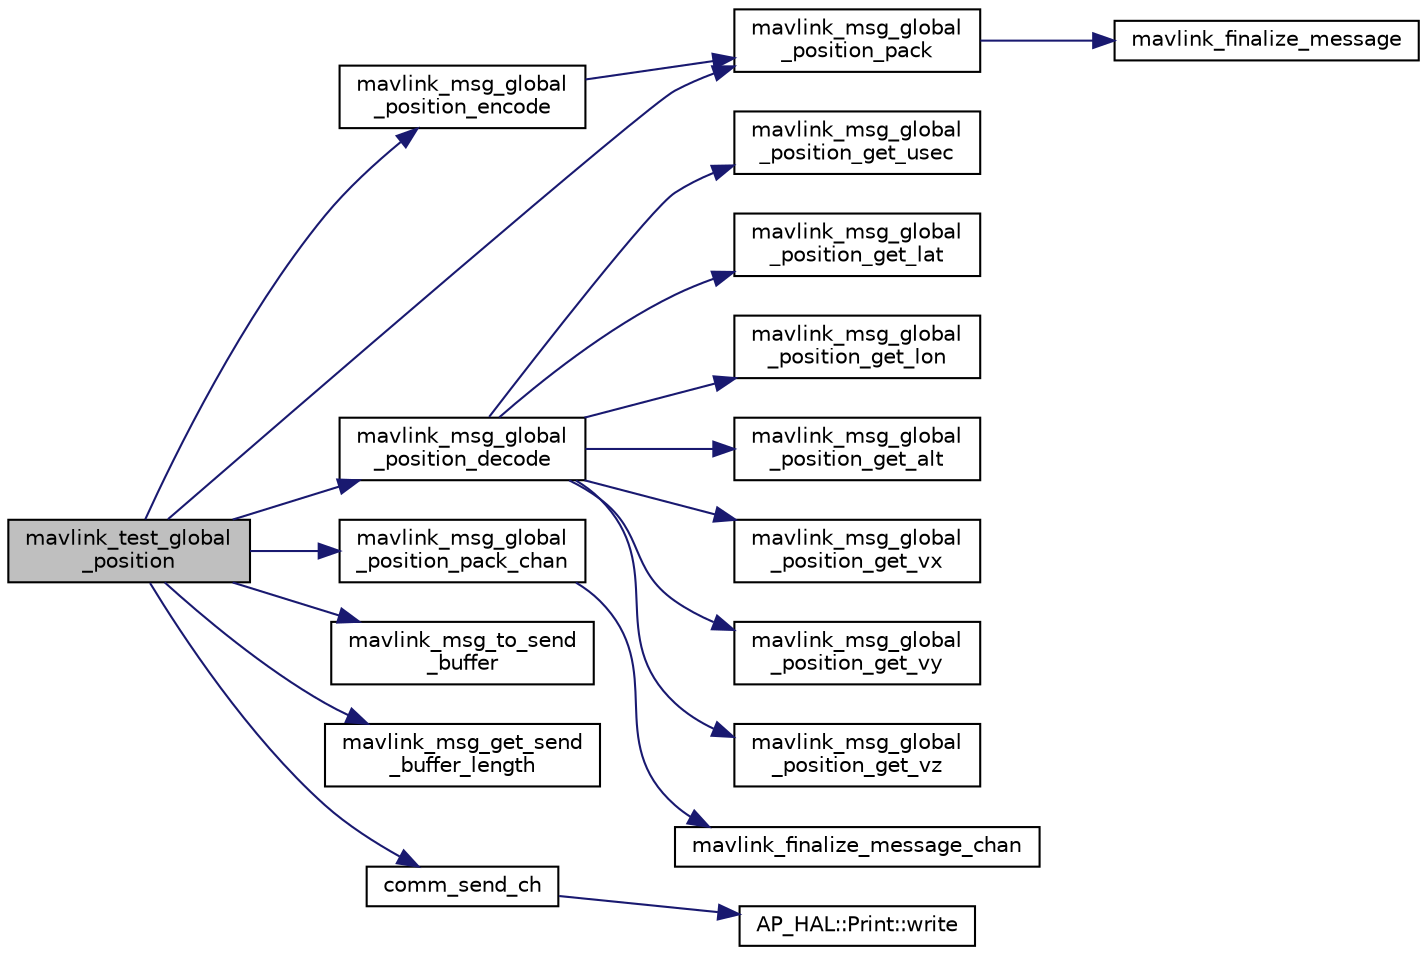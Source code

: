 digraph "mavlink_test_global_position"
{
 // INTERACTIVE_SVG=YES
  edge [fontname="Helvetica",fontsize="10",labelfontname="Helvetica",labelfontsize="10"];
  node [fontname="Helvetica",fontsize="10",shape=record];
  rankdir="LR";
  Node1 [label="mavlink_test_global\l_position",height=0.2,width=0.4,color="black", fillcolor="grey75", style="filled" fontcolor="black"];
  Node1 -> Node2 [color="midnightblue",fontsize="10",style="solid",fontname="Helvetica"];
  Node2 [label="mavlink_msg_global\l_position_encode",height=0.2,width=0.4,color="black", fillcolor="white", style="filled",URL="$mavlink__msg__global__position_8h.html#abc52dbd6ea8cfde240c1befa8a4fe014",tooltip="Encode a global_position struct into a message. "];
  Node2 -> Node3 [color="midnightblue",fontsize="10",style="solid",fontname="Helvetica"];
  Node3 [label="mavlink_msg_global\l_position_pack",height=0.2,width=0.4,color="black", fillcolor="white", style="filled",URL="$mavlink__msg__global__position_8h.html#a9d111a917c7b12cedaf5d13c97f93b75",tooltip="Pack a global_position message. "];
  Node3 -> Node4 [color="midnightblue",fontsize="10",style="solid",fontname="Helvetica"];
  Node4 [label="mavlink_finalize_message",height=0.2,width=0.4,color="black", fillcolor="white", style="filled",URL="$v0_89_2mavlink__helpers_8h.html#af3bea083c5ec83f5b6570b2bd4a817d0",tooltip="Finalize a MAVLink message with MAVLINK_COMM_0 as default channel. "];
  Node1 -> Node5 [color="midnightblue",fontsize="10",style="solid",fontname="Helvetica"];
  Node5 [label="mavlink_msg_global\l_position_decode",height=0.2,width=0.4,color="black", fillcolor="white", style="filled",URL="$mavlink__msg__global__position_8h.html#ad1faf3c5c70b9fd483701b021ca0fdec",tooltip="Decode a global_position message into a struct. "];
  Node5 -> Node6 [color="midnightblue",fontsize="10",style="solid",fontname="Helvetica"];
  Node6 [label="mavlink_msg_global\l_position_get_usec",height=0.2,width=0.4,color="black", fillcolor="white", style="filled",URL="$mavlink__msg__global__position_8h.html#a75903c018ed37ccbb6605d9e863c63ca",tooltip="Send a global_position message. "];
  Node5 -> Node7 [color="midnightblue",fontsize="10",style="solid",fontname="Helvetica"];
  Node7 [label="mavlink_msg_global\l_position_get_lat",height=0.2,width=0.4,color="black", fillcolor="white", style="filled",URL="$mavlink__msg__global__position_8h.html#a3b0e7ad7e3c0a55d6bd7410b806615ee",tooltip="Get field lat from global_position message. "];
  Node5 -> Node8 [color="midnightblue",fontsize="10",style="solid",fontname="Helvetica"];
  Node8 [label="mavlink_msg_global\l_position_get_lon",height=0.2,width=0.4,color="black", fillcolor="white", style="filled",URL="$mavlink__msg__global__position_8h.html#a197b062d290f7a23c461d24c38aae296",tooltip="Get field lon from global_position message. "];
  Node5 -> Node9 [color="midnightblue",fontsize="10",style="solid",fontname="Helvetica"];
  Node9 [label="mavlink_msg_global\l_position_get_alt",height=0.2,width=0.4,color="black", fillcolor="white", style="filled",URL="$mavlink__msg__global__position_8h.html#a5ac6f2a0518c0cce411e46141e0cfe4f",tooltip="Get field alt from global_position message. "];
  Node5 -> Node10 [color="midnightblue",fontsize="10",style="solid",fontname="Helvetica"];
  Node10 [label="mavlink_msg_global\l_position_get_vx",height=0.2,width=0.4,color="black", fillcolor="white", style="filled",URL="$mavlink__msg__global__position_8h.html#aeb6622e6e12105daa5a82d7375113c58",tooltip="Get field vx from global_position message. "];
  Node5 -> Node11 [color="midnightblue",fontsize="10",style="solid",fontname="Helvetica"];
  Node11 [label="mavlink_msg_global\l_position_get_vy",height=0.2,width=0.4,color="black", fillcolor="white", style="filled",URL="$mavlink__msg__global__position_8h.html#a90c2088aefeb24e4e83b6982d5b566a3",tooltip="Get field vy from global_position message. "];
  Node5 -> Node12 [color="midnightblue",fontsize="10",style="solid",fontname="Helvetica"];
  Node12 [label="mavlink_msg_global\l_position_get_vz",height=0.2,width=0.4,color="black", fillcolor="white", style="filled",URL="$mavlink__msg__global__position_8h.html#a717edfee78c06d8f291583b31cc7f4d3",tooltip="Get field vz from global_position message. "];
  Node1 -> Node3 [color="midnightblue",fontsize="10",style="solid",fontname="Helvetica"];
  Node1 -> Node13 [color="midnightblue",fontsize="10",style="solid",fontname="Helvetica"];
  Node13 [label="mavlink_msg_global\l_position_pack_chan",height=0.2,width=0.4,color="black", fillcolor="white", style="filled",URL="$mavlink__msg__global__position_8h.html#a013761ac0da15051ac9875663b5eb9b6",tooltip="Pack a global_position message on a channel. "];
  Node13 -> Node14 [color="midnightblue",fontsize="10",style="solid",fontname="Helvetica"];
  Node14 [label="mavlink_finalize_message_chan",height=0.2,width=0.4,color="black", fillcolor="white", style="filled",URL="$v0_89_2mavlink__helpers_8h.html#aa66131138fc02101dcc73b4b556ab422",tooltip="Finalize a MAVLink message with channel assignment. "];
  Node1 -> Node15 [color="midnightblue",fontsize="10",style="solid",fontname="Helvetica"];
  Node15 [label="mavlink_msg_to_send\l_buffer",height=0.2,width=0.4,color="black", fillcolor="white", style="filled",URL="$v0_89_2mavlink__helpers_8h.html#afea0a9befa84822fd62c2899ea0d849e",tooltip="Pack a message to send it over a serial byte stream. "];
  Node1 -> Node16 [color="midnightblue",fontsize="10",style="solid",fontname="Helvetica"];
  Node16 [label="mavlink_msg_get_send\l_buffer_length",height=0.2,width=0.4,color="black", fillcolor="white", style="filled",URL="$v0_89_2protocol_8h.html#aa86c08f27aabb7a2e12a67f189f590c8",tooltip="Get the required buffer size for this message. "];
  Node1 -> Node17 [color="midnightblue",fontsize="10",style="solid",fontname="Helvetica"];
  Node17 [label="comm_send_ch",height=0.2,width=0.4,color="black", fillcolor="white", style="filled",URL="$GCS__MAVLink_8h.html#ab753873a1ee10adedd0ce246311468f8"];
  Node17 -> Node18 [color="midnightblue",fontsize="10",style="solid",fontname="Helvetica"];
  Node18 [label="AP_HAL::Print::write",height=0.2,width=0.4,color="black", fillcolor="white", style="filled",URL="$classAP__HAL_1_1Print.html#acc65391952a43334f8f5c9bef341f501"];
}
